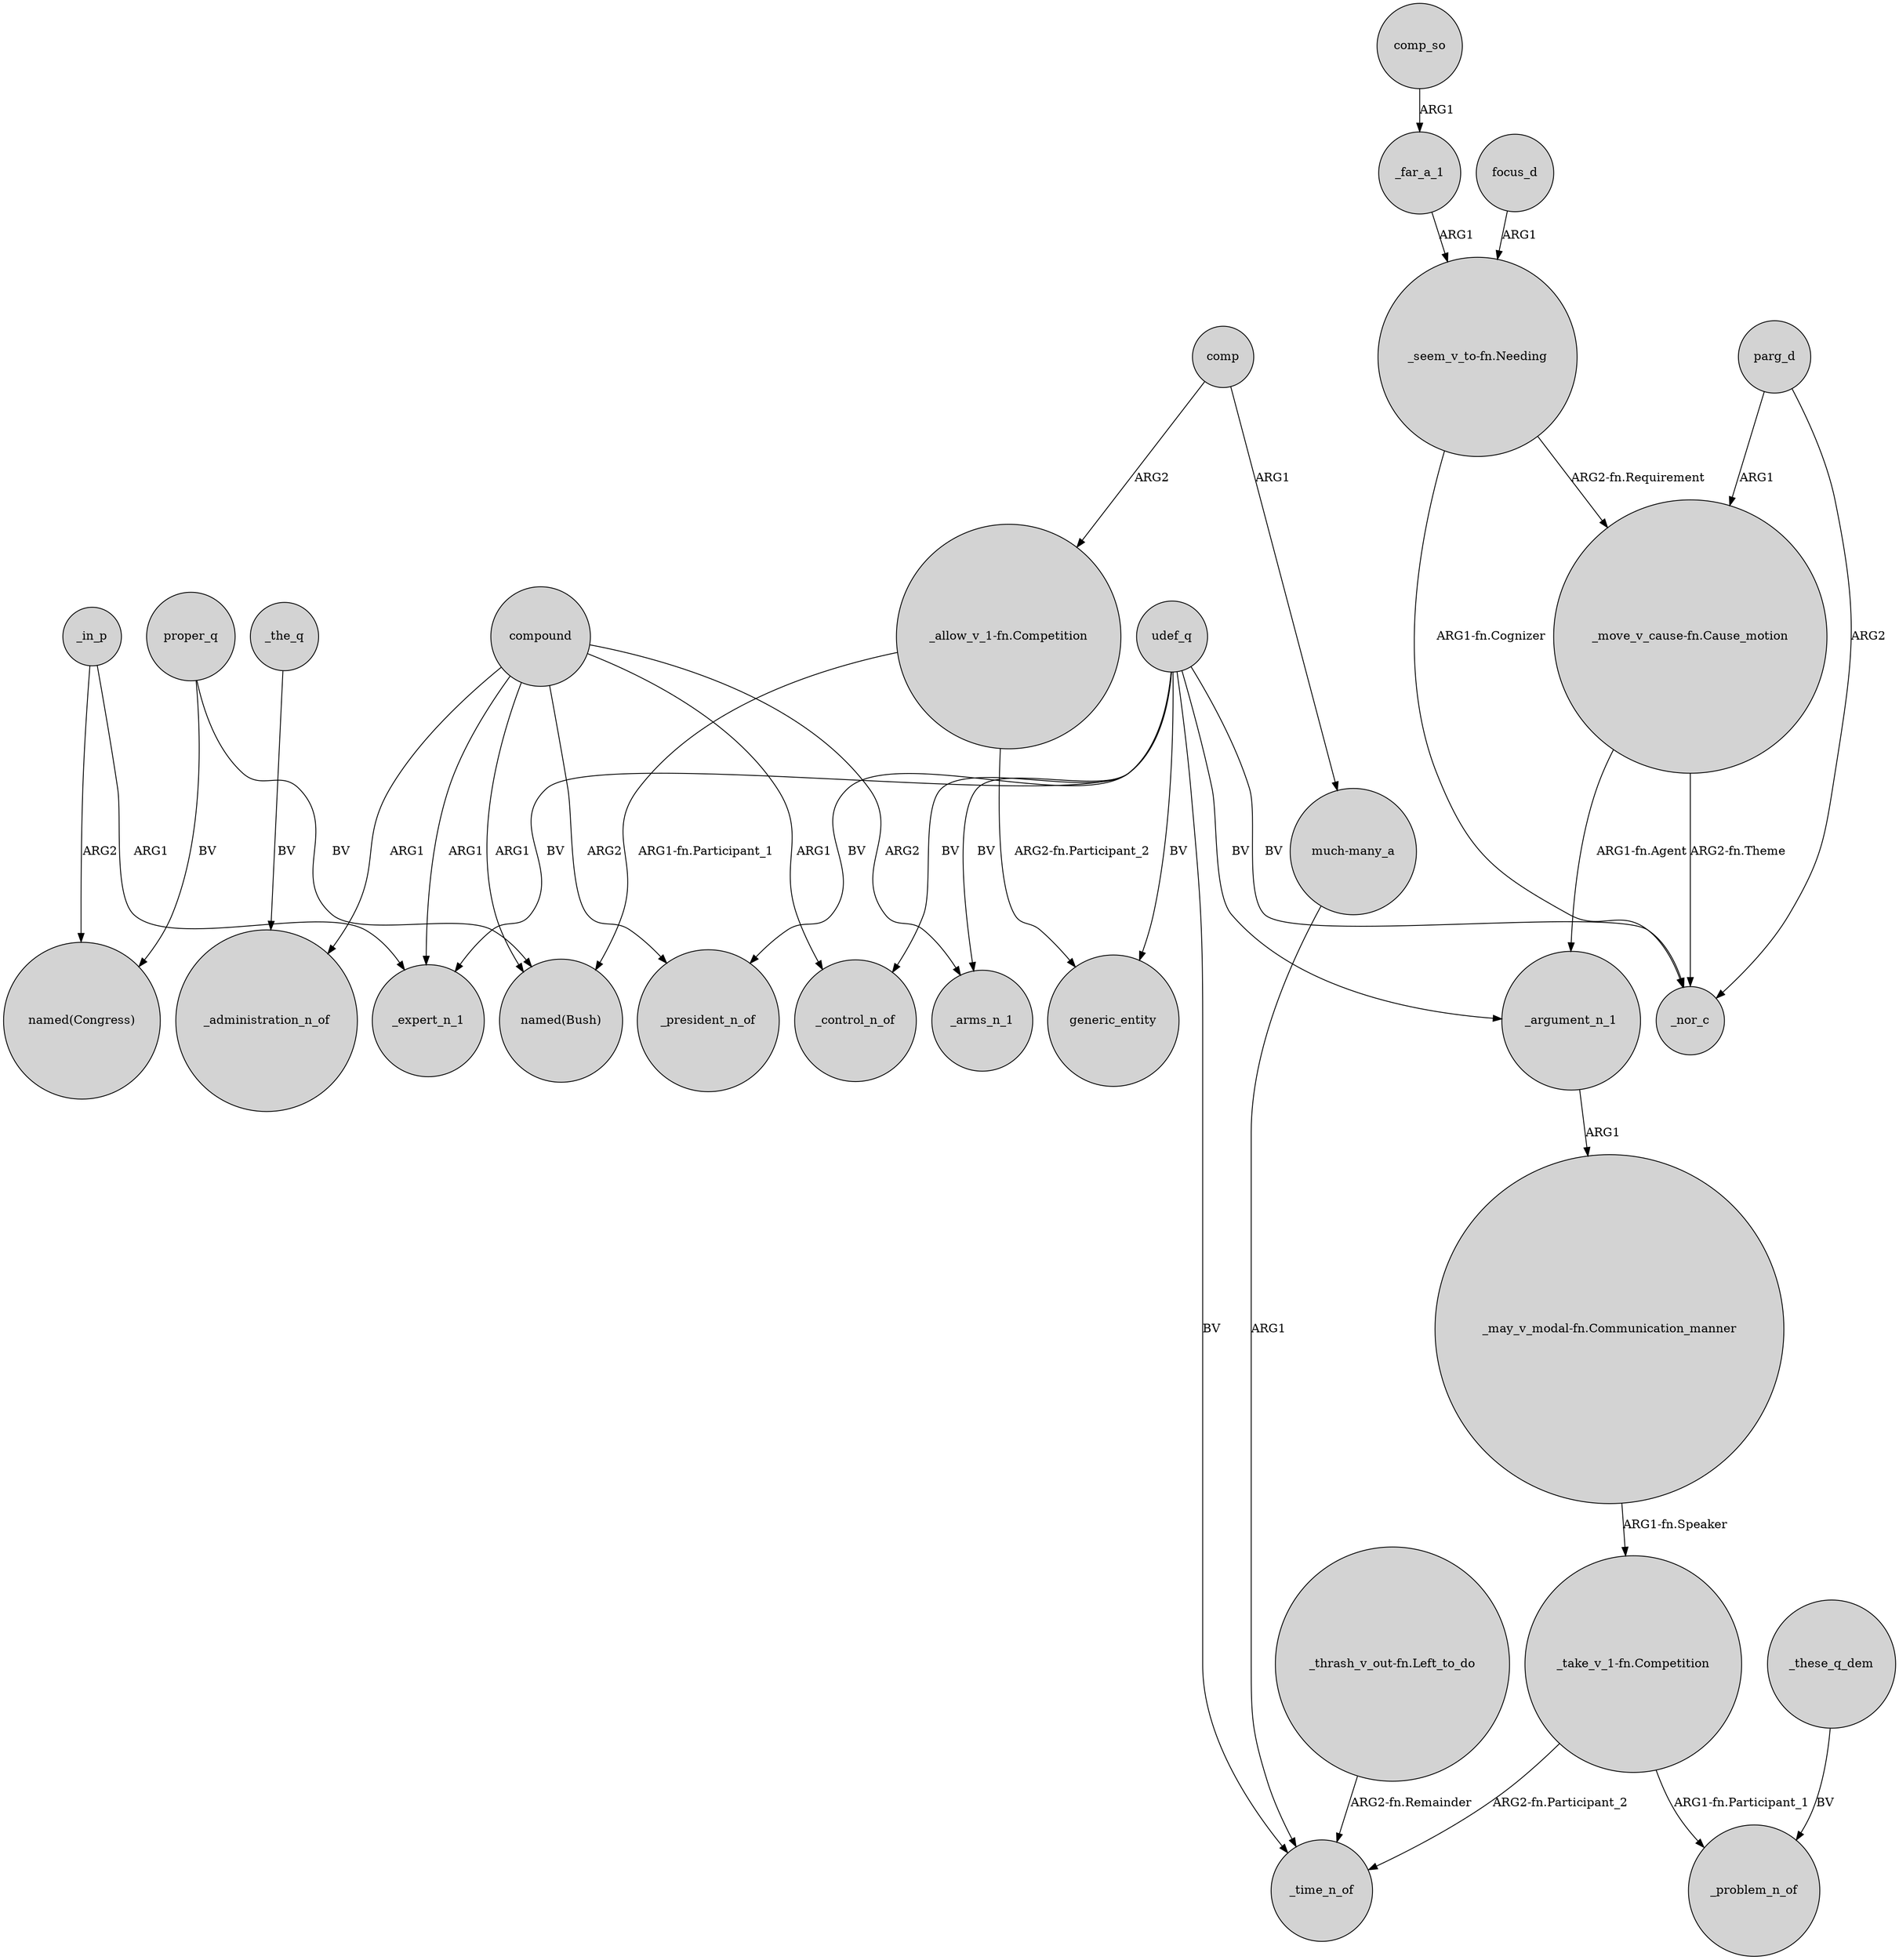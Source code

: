 digraph {
	node [shape=circle style=filled]
	proper_q -> "named(Congress)" [label=BV]
	"_seem_v_to-fn.Needing" -> "_move_v_cause-fn.Cause_motion" [label="ARG2-fn.Requirement"]
	"_may_v_modal-fn.Communication_manner" -> "_take_v_1-fn.Competition" [label="ARG1-fn.Speaker"]
	udef_q -> _control_n_of [label=BV]
	compound -> _president_n_of [label=ARG2]
	udef_q -> _argument_n_1 [label=BV]
	parg_d -> "_move_v_cause-fn.Cause_motion" [label=ARG1]
	"_move_v_cause-fn.Cause_motion" -> _nor_c [label="ARG2-fn.Theme"]
	udef_q -> _time_n_of [label=BV]
	"_take_v_1-fn.Competition" -> _problem_n_of [label="ARG1-fn.Participant_1"]
	udef_q -> _nor_c [label=BV]
	"_seem_v_to-fn.Needing" -> _nor_c [label="ARG1-fn.Cognizer"]
	compound -> _administration_n_of [label=ARG1]
	comp_so -> _far_a_1 [label=ARG1]
	compound -> "named(Bush)" [label=ARG1]
	compound -> _expert_n_1 [label=ARG1]
	_far_a_1 -> "_seem_v_to-fn.Needing" [label=ARG1]
	comp -> "_allow_v_1-fn.Competition" [label=ARG2]
	udef_q -> generic_entity [label=BV]
	"_thrash_v_out-fn.Left_to_do" -> _time_n_of [label="ARG2-fn.Remainder"]
	"much-many_a" -> _time_n_of [label=ARG1]
	comp -> "much-many_a" [label=ARG1]
	proper_q -> "named(Bush)" [label=BV]
	_these_q_dem -> _problem_n_of [label=BV]
	"_take_v_1-fn.Competition" -> _time_n_of [label="ARG2-fn.Participant_2"]
	_in_p -> "named(Congress)" [label=ARG2]
	focus_d -> "_seem_v_to-fn.Needing" [label=ARG1]
	_argument_n_1 -> "_may_v_modal-fn.Communication_manner" [label=ARG1]
	compound -> _arms_n_1 [label=ARG2]
	compound -> _control_n_of [label=ARG1]
	udef_q -> _expert_n_1 [label=BV]
	"_move_v_cause-fn.Cause_motion" -> _argument_n_1 [label="ARG1-fn.Agent"]
	"_allow_v_1-fn.Competition" -> generic_entity [label="ARG2-fn.Participant_2"]
	_in_p -> _expert_n_1 [label=ARG1]
	"_allow_v_1-fn.Competition" -> "named(Bush)" [label="ARG1-fn.Participant_1"]
	udef_q -> _president_n_of [label=BV]
	_the_q -> _administration_n_of [label=BV]
	parg_d -> _nor_c [label=ARG2]
	udef_q -> _arms_n_1 [label=BV]
}
